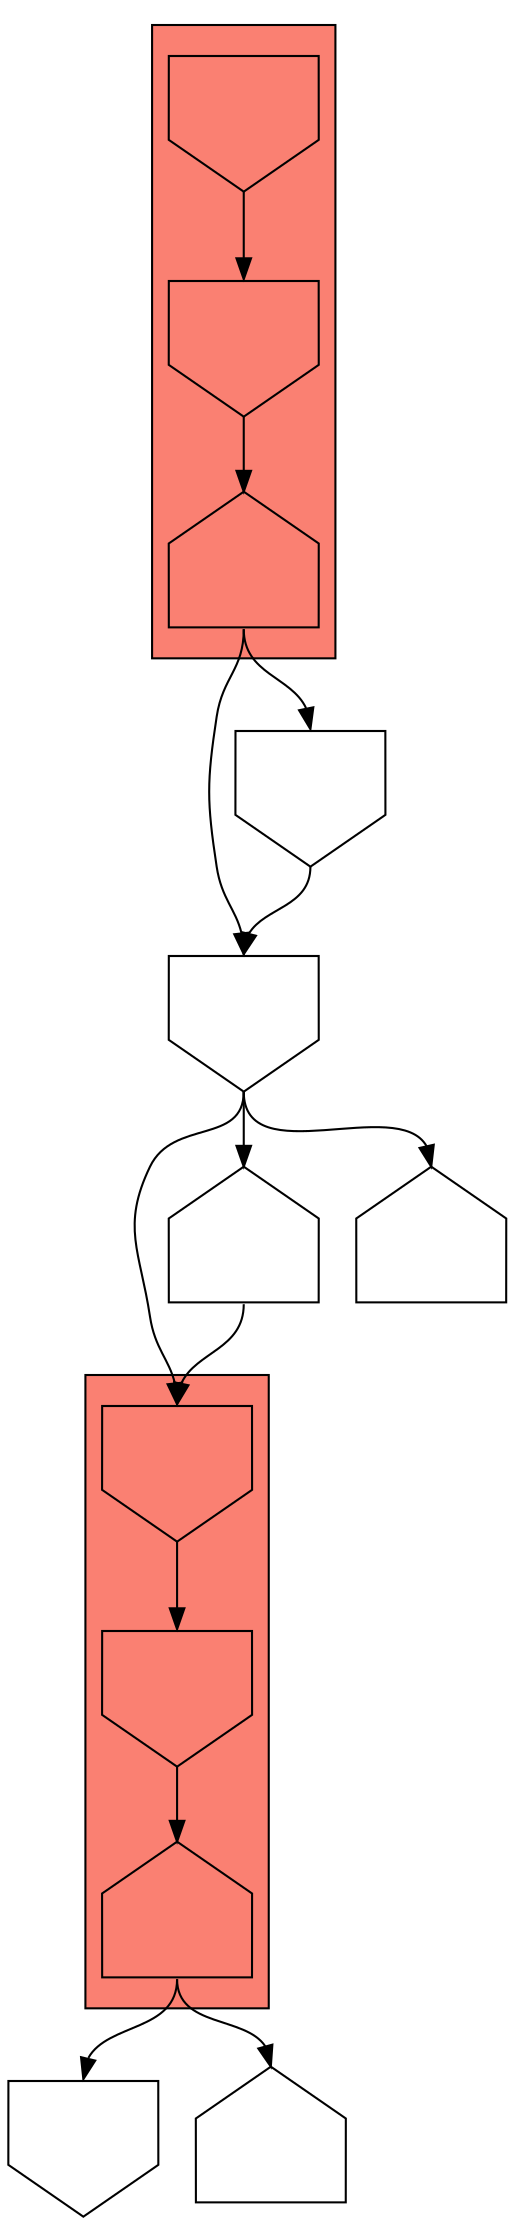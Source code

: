 digraph asm {
	edge [headport=n,tailport=s];
subgraph cluster_C16642_9863_7804 {
	16642 [label="",height=1,width=1,shape=invhouse];
	9863 [label="",height=1,width=1,shape=invhouse];
	7804 [label="",height=1,width=1,shape=house];
	style=filled;
	fillcolor=salmon;
}
subgraph cluster_C1840_10050_3983 {
	1840 [label="",height=1,width=1,shape=invhouse];
	10050 [label="",height=1,width=1,shape=invhouse];
	3983 [label="",height=1,width=1,shape=house];
	style=filled;
	fillcolor=salmon;
}
	4544 [label="",height=1,width=1,shape=invhouse];
	14064 [label="",height=1,width=1,shape=invhouse];
	14065 [label="",height=1,width=1,shape=house];
	15614 [label="",height=1,width=1,shape=house];
	15602 [label="",height=1,width=1,shape=house];
	18179 [label="",height=1,width=1,shape=invhouse];
	16642 -> 9863
	9863 -> 7804
	7804 -> 4544
	7804 -> 18179
	4544 -> 1840
	4544 -> 15602
	4544 -> 15614
	1840 -> 10050
	10050 -> 3983
	3983 -> 14064
	3983 -> 14065
	15614 -> 1840
	18179 -> 4544
}